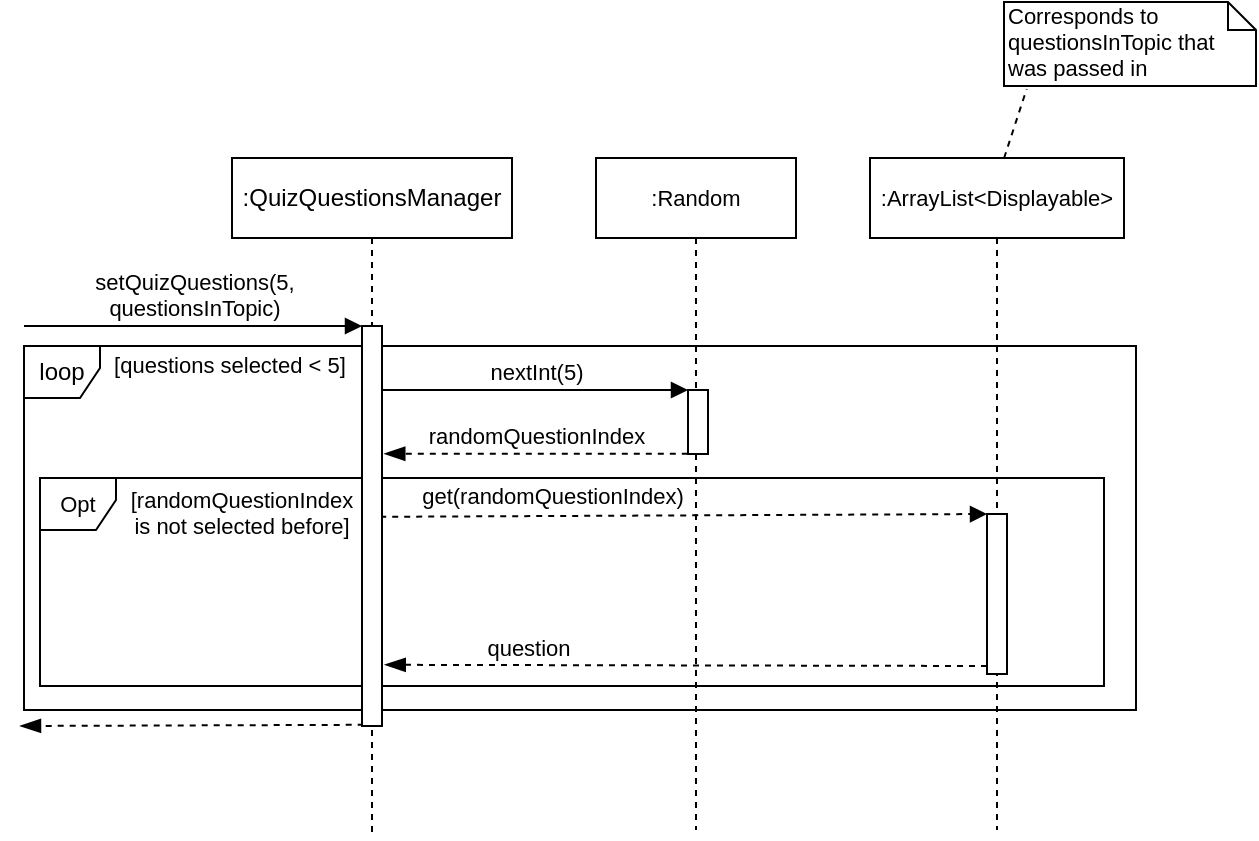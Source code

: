 <mxfile version="13.8.0" type="device"><diagram id="C5RBs43oDa-KdzZeNtuy" name="Page-1"><mxGraphModel dx="834" dy="411" grid="1" gridSize="2" guides="1" tooltips="1" connect="1" arrows="1" fold="1" page="1" pageScale="1" pageWidth="827" pageHeight="1169" math="0" shadow="0"><root><mxCell id="WIyWlLk6GJQsqaUBKTNV-0"/><mxCell id="WIyWlLk6GJQsqaUBKTNV-1" parent="WIyWlLk6GJQsqaUBKTNV-0"/><mxCell id="OvEJVF0dUZjoCznwc9Ov-21" value="[randomQuestionIndex &#10;is not selected before]" style="text;align=center;fontStyle=0;verticalAlign=middle;spacingLeft=3;spacingRight=3;strokeColor=none;rotatable=0;points=[[0,0.5],[1,0.5]];portConstraint=eastwest;fontSize=11;" vertex="1" parent="WIyWlLk6GJQsqaUBKTNV-1"><mxGeometry x="32" y="252" width="178" height="26" as="geometry"/></mxCell><mxCell id="OvEJVF0dUZjoCznwc9Ov-1" value="setQuizQuestions(5, &lt;br&gt;questionsInTopic)" style="html=1;verticalAlign=bottom;endArrow=block;" edge="1" parent="WIyWlLk6GJQsqaUBKTNV-1" target="OvEJVF0dUZjoCznwc9Ov-2"><mxGeometry width="80" relative="1" as="geometry"><mxPoint x="12" y="172" as="sourcePoint"/><mxPoint x="146" y="150" as="targetPoint"/><Array as="points"><mxPoint x="166" y="172"/></Array></mxGeometry></mxCell><mxCell id="OvEJVF0dUZjoCznwc9Ov-6" value="" style="html=1;verticalAlign=bottom;endArrow=blockThin;dashed=1;endSize=8;exitX=0.085;exitY=0.997;exitDx=0;exitDy=0;exitPerimeter=0;endFill=1;" edge="1" parent="WIyWlLk6GJQsqaUBKTNV-1" source="OvEJVF0dUZjoCznwc9Ov-2"><mxGeometry relative="1" as="geometry"><mxPoint x="178" y="372" as="sourcePoint"/><mxPoint x="10" y="372" as="targetPoint"/></mxGeometry></mxCell><mxCell id="OvEJVF0dUZjoCznwc9Ov-11" value="loop" style="shape=umlFrame;whiteSpace=wrap;html=1;width=38;height=26;" vertex="1" parent="WIyWlLk6GJQsqaUBKTNV-1"><mxGeometry x="12" y="182" width="556" height="182" as="geometry"/></mxCell><mxCell id="OvEJVF0dUZjoCznwc9Ov-15" value=":Random" style="shape=umlLifeline;perimeter=lifelinePerimeter;whiteSpace=wrap;html=1;container=1;collapsible=0;recursiveResize=0;outlineConnect=0;fontSize=11;" vertex="1" parent="WIyWlLk6GJQsqaUBKTNV-1"><mxGeometry x="298" y="88" width="100" height="336" as="geometry"/></mxCell><mxCell id="OvEJVF0dUZjoCznwc9Ov-16" value="" style="html=1;points=[];perimeter=orthogonalPerimeter;fontSize=11;" vertex="1" parent="OvEJVF0dUZjoCznwc9Ov-15"><mxGeometry x="46" y="116" width="10" height="32" as="geometry"/></mxCell><mxCell id="OvEJVF0dUZjoCznwc9Ov-17" value="nextInt(5)&lt;br&gt;" style="html=1;verticalAlign=bottom;endArrow=block;entryX=0;entryY=0;fontSize=11;" edge="1" target="OvEJVF0dUZjoCznwc9Ov-16" parent="WIyWlLk6GJQsqaUBKTNV-1" source="OvEJVF0dUZjoCznwc9Ov-2"><mxGeometry relative="1" as="geometry"><mxPoint x="274" y="190" as="sourcePoint"/></mxGeometry></mxCell><mxCell id="OvEJVF0dUZjoCznwc9Ov-18" value="randomQuestionIndex" style="html=1;verticalAlign=bottom;endArrow=blockThin;dashed=1;endSize=8;exitX=-0.01;exitY=0.995;fontSize=11;exitDx=0;exitDy=0;exitPerimeter=0;entryX=0.324;entryY=0.296;entryDx=0;entryDy=0;entryPerimeter=0;endFill=1;" edge="1" source="OvEJVF0dUZjoCznwc9Ov-16" parent="WIyWlLk6GJQsqaUBKTNV-1" target="OvEJVF0dUZjoCznwc9Ov-11"><mxGeometry relative="1" as="geometry"><mxPoint x="192" y="284" as="targetPoint"/></mxGeometry></mxCell><mxCell id="OvEJVF0dUZjoCznwc9Ov-20" value="Opt" style="shape=umlFrame;whiteSpace=wrap;html=1;fontSize=11;width=38;height=26;" vertex="1" parent="WIyWlLk6GJQsqaUBKTNV-1"><mxGeometry x="20" y="248" width="532" height="104" as="geometry"/></mxCell><mxCell id="OvEJVF0dUZjoCznwc9Ov-23" value="get(randomQuestionIndex)" style="html=1;verticalAlign=bottom;endArrow=block;entryX=0;entryY=0;dashed=1;exitX=0.911;exitY=0.477;exitDx=0;exitDy=0;exitPerimeter=0;" edge="1" target="OvEJVF0dUZjoCznwc9Ov-22" parent="WIyWlLk6GJQsqaUBKTNV-1" source="OvEJVF0dUZjoCznwc9Ov-2"><mxGeometry x="-0.434" y="1" relative="1" as="geometry"><mxPoint x="410" y="262" as="sourcePoint"/><Array as="points"/><mxPoint as="offset"/></mxGeometry></mxCell><mxCell id="OvEJVF0dUZjoCznwc9Ov-24" value="question" style="html=1;verticalAlign=bottom;endArrow=blockThin;dashed=1;endSize=8;exitX=0;exitY=0.95;entryX=1.138;entryY=0.847;entryDx=0;entryDy=0;entryPerimeter=0;endFill=1;" edge="1" source="OvEJVF0dUZjoCznwc9Ov-22" parent="WIyWlLk6GJQsqaUBKTNV-1" target="OvEJVF0dUZjoCznwc9Ov-2"><mxGeometry x="0.524" relative="1" as="geometry"><mxPoint x="410" y="338" as="targetPoint"/><mxPoint as="offset"/></mxGeometry></mxCell><mxCell id="OvEJVF0dUZjoCznwc9Ov-25" value=":ArrayList&amp;lt;Displayable&amp;gt;" style="shape=umlLifeline;perimeter=lifelinePerimeter;whiteSpace=wrap;html=1;container=1;collapsible=0;recursiveResize=0;outlineConnect=0;fontSize=11;" vertex="1" parent="WIyWlLk6GJQsqaUBKTNV-1"><mxGeometry x="435" y="88" width="127" height="336" as="geometry"/></mxCell><mxCell id="OvEJVF0dUZjoCznwc9Ov-22" value="" style="html=1;points=[];perimeter=orthogonalPerimeter;fontSize=11;" vertex="1" parent="OvEJVF0dUZjoCznwc9Ov-25"><mxGeometry x="58.5" y="178" width="10" height="80" as="geometry"/></mxCell><mxCell id="OvEJVF0dUZjoCznwc9Ov-12" value="[questions selected &lt; 5]" style="text;align=center;fontStyle=0;verticalAlign=middle;spacingLeft=3;spacingRight=3;strokeColor=none;rotatable=0;points=[[0,0.5],[1,0.5]];portConstraint=eastwest;fontSize=11;" vertex="1" parent="WIyWlLk6GJQsqaUBKTNV-1"><mxGeometry x="26" y="178" width="178" height="26" as="geometry"/></mxCell><mxCell id="OvEJVF0dUZjoCznwc9Ov-0" value=":QuizQuestionsManager" style="shape=umlLifeline;perimeter=lifelinePerimeter;whiteSpace=wrap;html=1;container=1;collapsible=0;recursiveResize=0;outlineConnect=0;" vertex="1" parent="WIyWlLk6GJQsqaUBKTNV-1"><mxGeometry x="116" y="88" width="140" height="340" as="geometry"/></mxCell><mxCell id="OvEJVF0dUZjoCznwc9Ov-2" value="" style="html=1;points=[];perimeter=orthogonalPerimeter;" vertex="1" parent="OvEJVF0dUZjoCznwc9Ov-0"><mxGeometry x="65" y="84" width="10" height="200" as="geometry"/></mxCell><mxCell id="OvEJVF0dUZjoCznwc9Ov-26" value="Corresponds to questionsInTopic that was passed in" style="shape=note;whiteSpace=wrap;html=1;size=14;verticalAlign=top;align=left;spacingTop=-6;fontSize=11;" vertex="1" parent="WIyWlLk6GJQsqaUBKTNV-1"><mxGeometry x="502" y="10" width="126" height="42" as="geometry"/></mxCell><mxCell id="OvEJVF0dUZjoCznwc9Ov-27" value="" style="endArrow=none;dashed=1;html=1;entryX=0.09;entryY=1.036;entryDx=0;entryDy=0;entryPerimeter=0;exitX=0.528;exitY=0;exitDx=0;exitDy=0;exitPerimeter=0;" edge="1" parent="WIyWlLk6GJQsqaUBKTNV-1" source="OvEJVF0dUZjoCznwc9Ov-25" target="OvEJVF0dUZjoCznwc9Ov-26"><mxGeometry width="50" height="50" relative="1" as="geometry"><mxPoint x="482" y="100" as="sourcePoint"/><mxPoint x="532" y="50" as="targetPoint"/></mxGeometry></mxCell></root></mxGraphModel></diagram></mxfile>